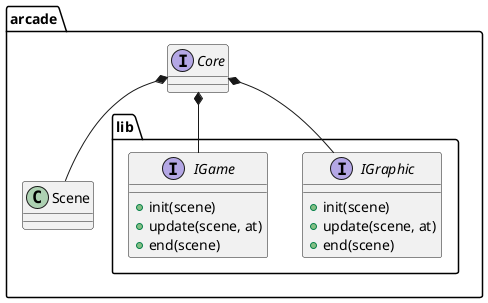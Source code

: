 @startuml core

set namespaceSeparator ::

namespace arcade {
    interface Core

    namespace lib {
        interface IGraphic {
            + init(scene)
            + update(scene, at)
            + end(scene)
        }

        interface IGame {
            + init(scene)
            + update(scene, at)
            + end(scene)
        }

    }

    class Scene

    arcade::lib::IGraphic -up-* arcade::Core
    arcade::lib::IGame -up-* arcade::Core
    arcade::Scene -up-* arcade::Core

}

@enduml